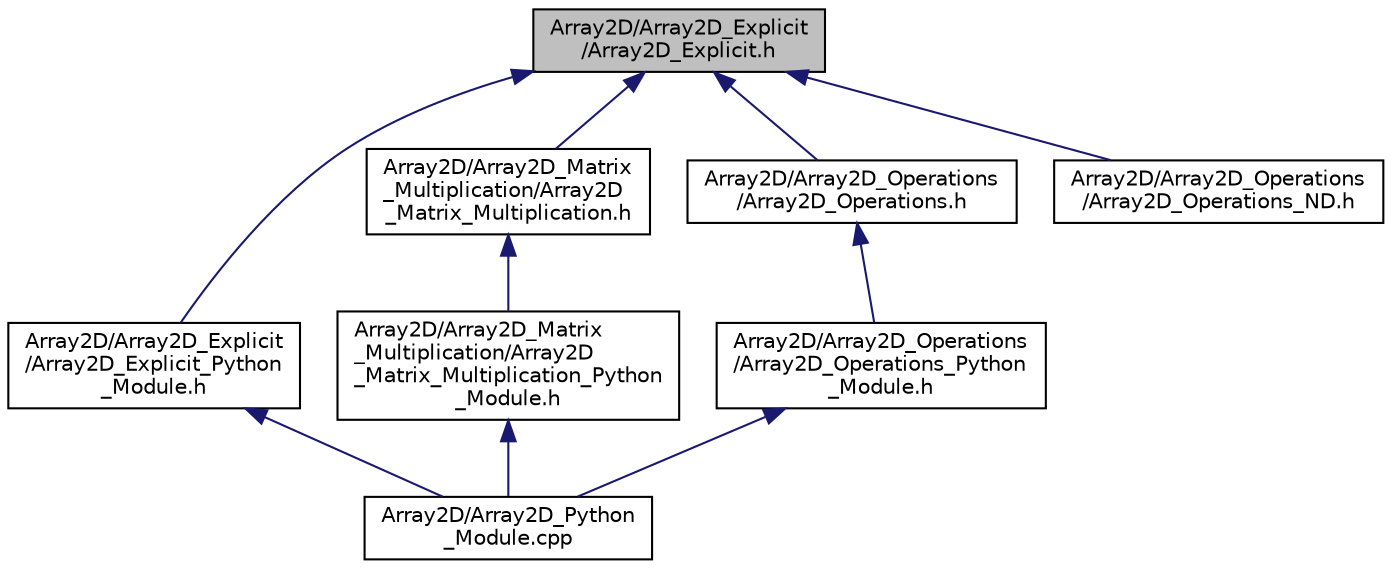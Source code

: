 digraph "Array2D/Array2D_Explicit/Array2D_Explicit.h"
{
 // INTERACTIVE_SVG=YES
 // LATEX_PDF_SIZE
  bgcolor="transparent";
  edge [fontname="Helvetica",fontsize="10",labelfontname="Helvetica",labelfontsize="10"];
  node [fontname="Helvetica",fontsize="10",shape=record];
  Node1 [label="Array2D/Array2D_Explicit\l/Array2D_Explicit.h",height=0.2,width=0.4,color="black", fillcolor="grey75", style="filled", fontcolor="black",tooltip="Array2D in PySYCL. This is the explicit version of the Array2D class. It is used when the user wants ..."];
  Node1 -> Node2 [dir="back",color="midnightblue",fontsize="10",style="solid",fontname="Helvetica"];
  Node2 [label="Array2D/Array2D_Explicit\l/Array2D_Explicit_Python\l_Module.h",height=0.2,width=0.4,color="black",URL="$_array2_d___explicit___python___module_8h.html",tooltip="Python module for array2D explicit in PySYCL."];
  Node2 -> Node3 [dir="back",color="midnightblue",fontsize="10",style="solid",fontname="Helvetica"];
  Node3 [label="Array2D/Array2D_Python\l_Module.cpp",height=0.2,width=0.4,color="black",URL="$_array2_d___python___module_8cpp.html",tooltip="Python module for array2D in PySYCL."];
  Node1 -> Node4 [dir="back",color="midnightblue",fontsize="10",style="solid",fontname="Helvetica"];
  Node4 [label="Array2D/Array2D_Matrix\l_Multiplication/Array2D\l_Matrix_Multiplication.h",height=0.2,width=0.4,color="black",URL="$_array2_d___matrix___multiplication_8h.html",tooltip="Array2D Matrix Multiplication in PySYCL. This header file contains the matrix multiplication kernels ..."];
  Node4 -> Node5 [dir="back",color="midnightblue",fontsize="10",style="solid",fontname="Helvetica"];
  Node5 [label="Array2D/Array2D_Matrix\l_Multiplication/Array2D\l_Matrix_Multiplication_Python\l_Module.h",height=0.2,width=0.4,color="black",URL="$_array2_d___matrix___multiplication___python___module_8h.html",tooltip="Python module for array2D matrix multiplication in PySYCL."];
  Node5 -> Node3 [dir="back",color="midnightblue",fontsize="10",style="solid",fontname="Helvetica"];
  Node1 -> Node6 [dir="back",color="midnightblue",fontsize="10",style="solid",fontname="Helvetica"];
  Node6 [label="Array2D/Array2D_Operations\l/Array2D_Operations.h",height=0.2,width=0.4,color="black",URL="$_array2_d___operations_8h.html",tooltip="Array2D Operations in PySYCL. This header file contains the many operations that can be performed on ..."];
  Node6 -> Node7 [dir="back",color="midnightblue",fontsize="10",style="solid",fontname="Helvetica"];
  Node7 [label="Array2D/Array2D_Operations\l/Array2D_Operations_Python\l_Module.h",height=0.2,width=0.4,color="black",URL="$_array2_d___operations___python___module_8h.html",tooltip="Python module for array2D operations in PySYCL."];
  Node7 -> Node3 [dir="back",color="midnightblue",fontsize="10",style="solid",fontname="Helvetica"];
  Node1 -> Node8 [dir="back",color="midnightblue",fontsize="10",style="solid",fontname="Helvetica"];
  Node8 [label="Array2D/Array2D_Operations\l/Array2D_Operations_ND.h",height=0.2,width=0.4,color="black",URL="$_array2_d___operations___n_d_8h.html",tooltip="Array2D Operations (ND-Range) in PySYCL. This header file contains the many operations that can be pe..."];
}
